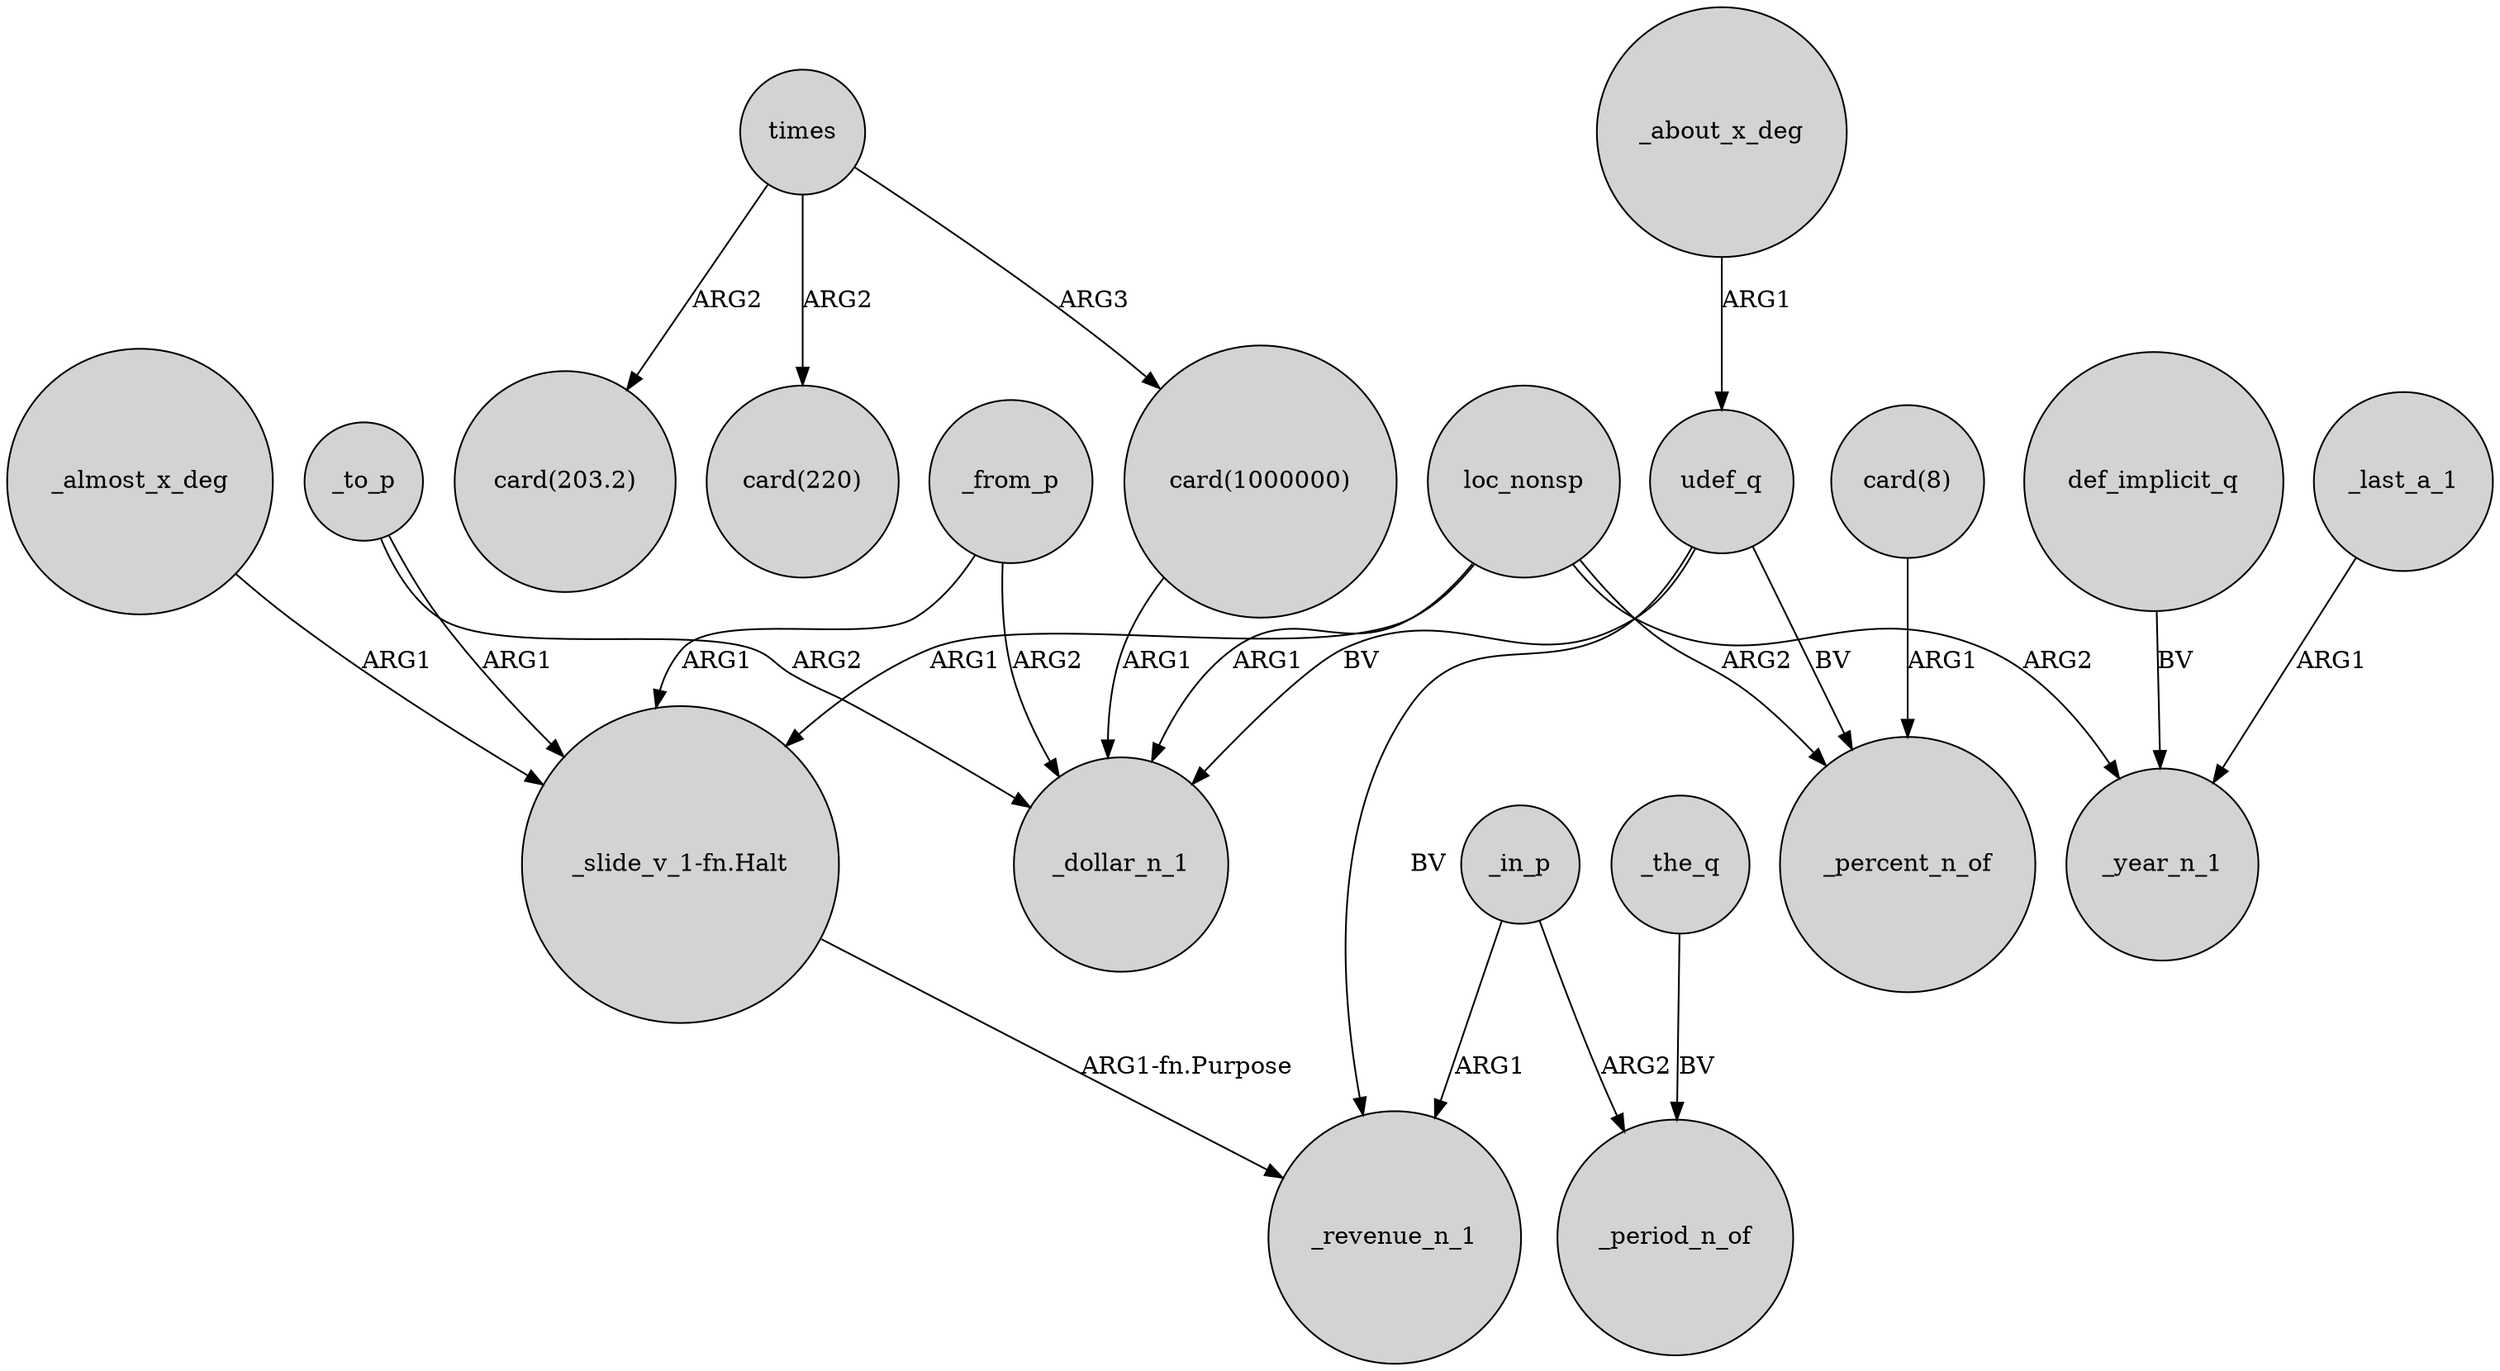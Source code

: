 digraph {
	node [shape=circle style=filled]
	_almost_x_deg -> "_slide_v_1-fn.Halt" [label=ARG1]
	loc_nonsp -> _dollar_n_1 [label=ARG1]
	_in_p -> _revenue_n_1 [label=ARG1]
	def_implicit_q -> _year_n_1 [label=BV]
	loc_nonsp -> "_slide_v_1-fn.Halt" [label=ARG1]
	_in_p -> _period_n_of [label=ARG2]
	times -> "card(1000000)" [label=ARG3]
	_to_p -> _dollar_n_1 [label=ARG2]
	"card(8)" -> _percent_n_of [label=ARG1]
	"_slide_v_1-fn.Halt" -> _revenue_n_1 [label="ARG1-fn.Purpose"]
	loc_nonsp -> _year_n_1 [label=ARG2]
	udef_q -> _revenue_n_1 [label=BV]
	_about_x_deg -> udef_q [label=ARG1]
	udef_q -> _percent_n_of [label=BV]
	_last_a_1 -> _year_n_1 [label=ARG1]
	udef_q -> _dollar_n_1 [label=BV]
	"card(1000000)" -> _dollar_n_1 [label=ARG1]
	_from_p -> "_slide_v_1-fn.Halt" [label=ARG1]
	times -> "card(220)" [label=ARG2]
	_the_q -> _period_n_of [label=BV]
	times -> "card(203.2)" [label=ARG2]
	_from_p -> _dollar_n_1 [label=ARG2]
	_to_p -> "_slide_v_1-fn.Halt" [label=ARG1]
	loc_nonsp -> _percent_n_of [label=ARG2]
}

